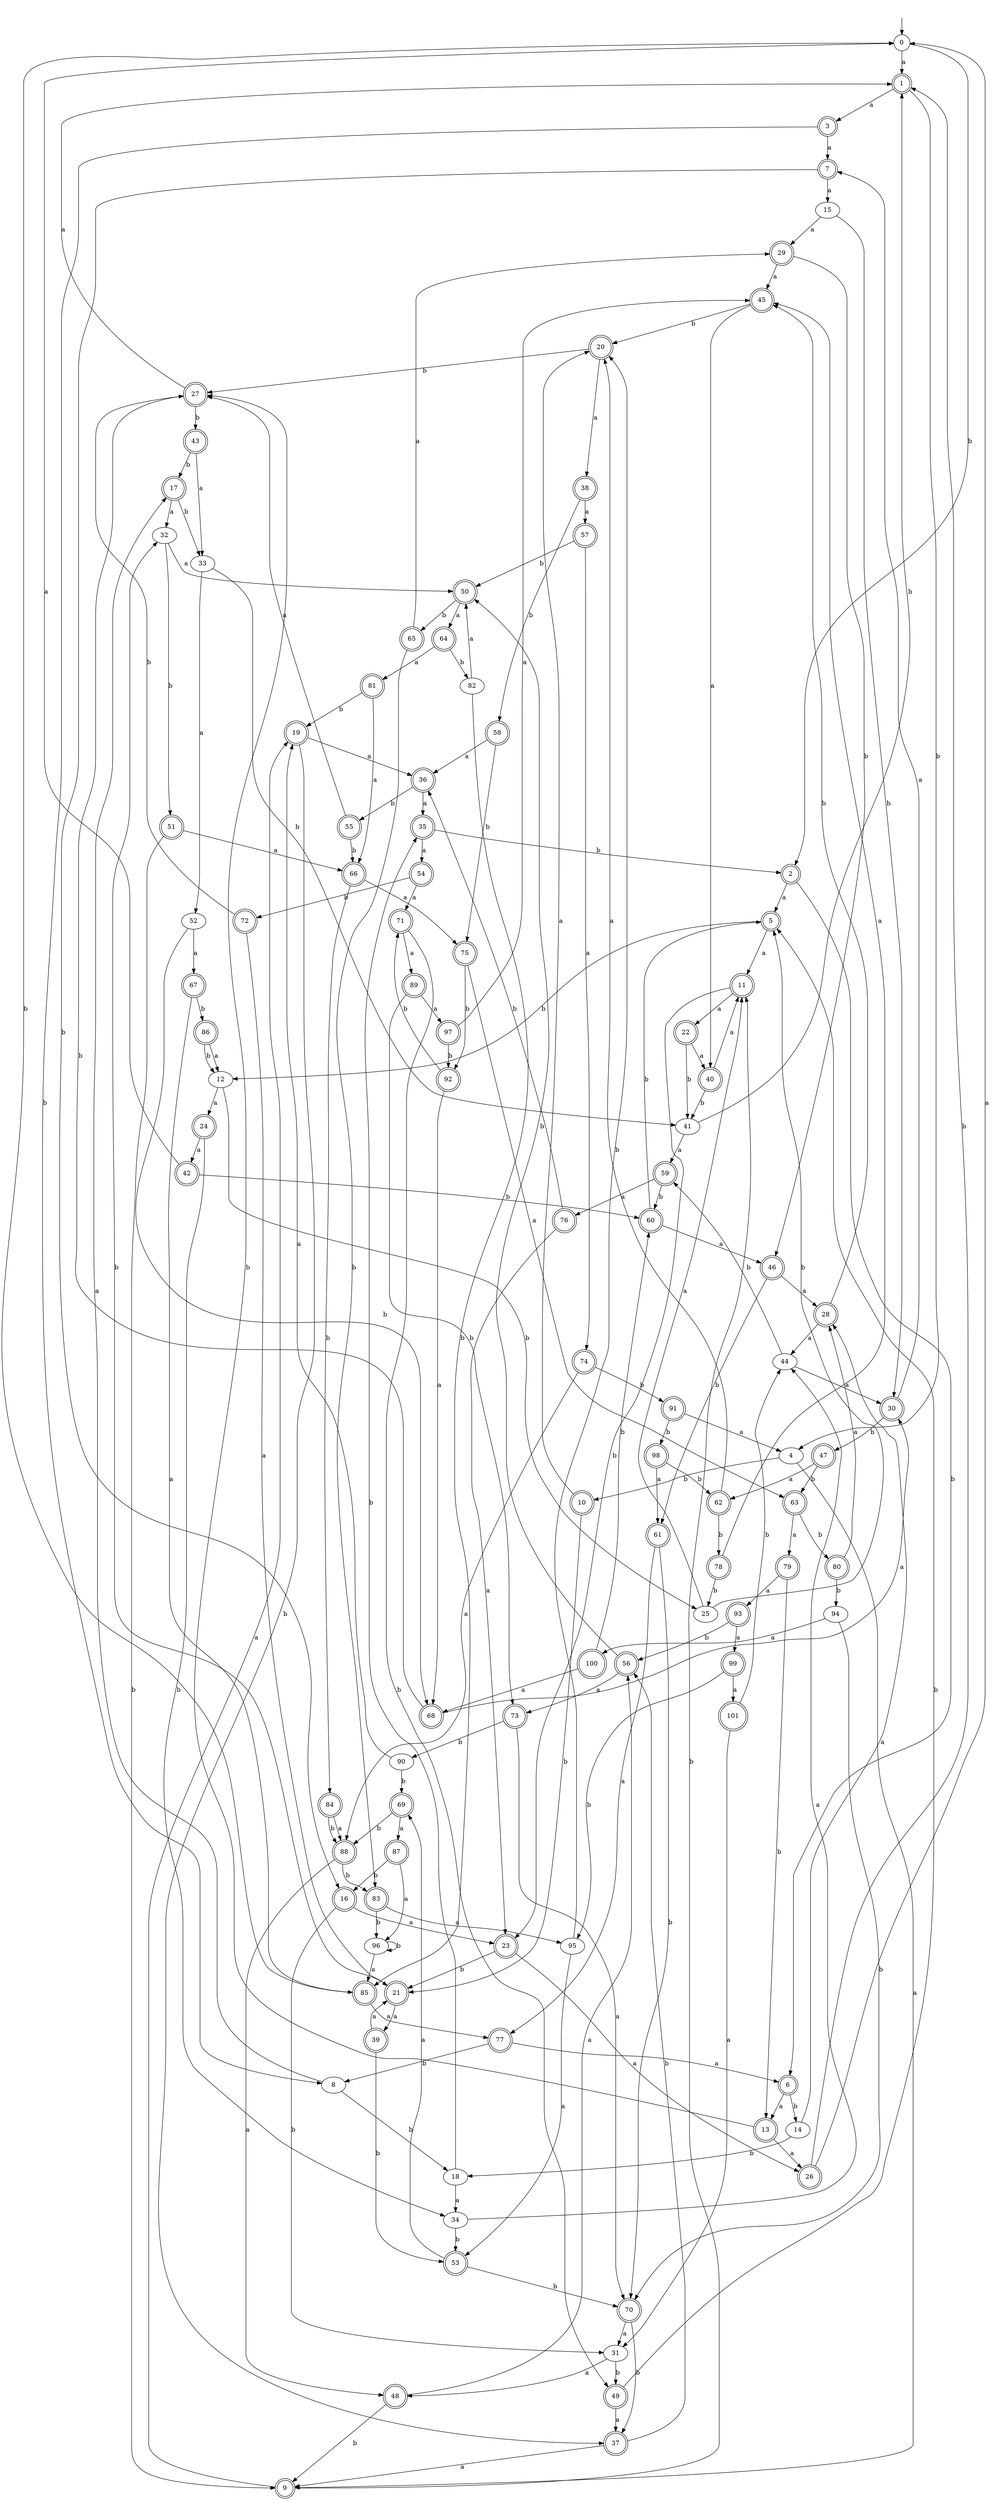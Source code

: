 digraph RandomDFA {
  __start0 [label="", shape=none];
  __start0 -> 0 [label=""];
  0 [shape=circle]
  0 -> 1 [label="a"]
  0 -> 2 [label="b"]
  1 [shape=doublecircle]
  1 -> 3 [label="a"]
  1 -> 4 [label="b"]
  2 [shape=doublecircle]
  2 -> 5 [label="a"]
  2 -> 6 [label="b"]
  3 [shape=doublecircle]
  3 -> 7 [label="a"]
  3 -> 8 [label="b"]
  4
  4 -> 9 [label="a"]
  4 -> 10 [label="b"]
  5 [shape=doublecircle]
  5 -> 11 [label="a"]
  5 -> 12 [label="b"]
  6 [shape=doublecircle]
  6 -> 13 [label="a"]
  6 -> 14 [label="b"]
  7 [shape=doublecircle]
  7 -> 15 [label="a"]
  7 -> 16 [label="b"]
  8
  8 -> 17 [label="a"]
  8 -> 18 [label="b"]
  9 [shape=doublecircle]
  9 -> 19 [label="a"]
  9 -> 11 [label="b"]
  10 [shape=doublecircle]
  10 -> 20 [label="a"]
  10 -> 21 [label="b"]
  11 [shape=doublecircle]
  11 -> 22 [label="a"]
  11 -> 23 [label="b"]
  12
  12 -> 24 [label="a"]
  12 -> 25 [label="b"]
  13 [shape=doublecircle]
  13 -> 26 [label="a"]
  13 -> 27 [label="b"]
  14
  14 -> 28 [label="a"]
  14 -> 18 [label="b"]
  15
  15 -> 29 [label="a"]
  15 -> 30 [label="b"]
  16 [shape=doublecircle]
  16 -> 23 [label="a"]
  16 -> 31 [label="b"]
  17 [shape=doublecircle]
  17 -> 32 [label="a"]
  17 -> 33 [label="b"]
  18
  18 -> 34 [label="a"]
  18 -> 35 [label="b"]
  19 [shape=doublecircle]
  19 -> 36 [label="a"]
  19 -> 37 [label="b"]
  20 [shape=doublecircle]
  20 -> 38 [label="a"]
  20 -> 27 [label="b"]
  21 [shape=doublecircle]
  21 -> 39 [label="a"]
  21 -> 32 [label="b"]
  22 [shape=doublecircle]
  22 -> 40 [label="a"]
  22 -> 41 [label="b"]
  23 [shape=doublecircle]
  23 -> 26 [label="a"]
  23 -> 21 [label="b"]
  24 [shape=doublecircle]
  24 -> 42 [label="a"]
  24 -> 34 [label="b"]
  25
  25 -> 11 [label="a"]
  25 -> 5 [label="b"]
  26 [shape=doublecircle]
  26 -> 0 [label="a"]
  26 -> 1 [label="b"]
  27 [shape=doublecircle]
  27 -> 1 [label="a"]
  27 -> 43 [label="b"]
  28 [shape=doublecircle]
  28 -> 44 [label="a"]
  28 -> 45 [label="b"]
  29 [shape=doublecircle]
  29 -> 45 [label="a"]
  29 -> 46 [label="b"]
  30 [shape=doublecircle]
  30 -> 7 [label="a"]
  30 -> 47 [label="b"]
  31
  31 -> 48 [label="a"]
  31 -> 49 [label="b"]
  32
  32 -> 50 [label="a"]
  32 -> 51 [label="b"]
  33
  33 -> 52 [label="a"]
  33 -> 41 [label="b"]
  34
  34 -> 44 [label="a"]
  34 -> 53 [label="b"]
  35 [shape=doublecircle]
  35 -> 54 [label="a"]
  35 -> 2 [label="b"]
  36 [shape=doublecircle]
  36 -> 35 [label="a"]
  36 -> 55 [label="b"]
  37 [shape=doublecircle]
  37 -> 9 [label="a"]
  37 -> 56 [label="b"]
  38 [shape=doublecircle]
  38 -> 57 [label="a"]
  38 -> 58 [label="b"]
  39 [shape=doublecircle]
  39 -> 21 [label="a"]
  39 -> 53 [label="b"]
  40 [shape=doublecircle]
  40 -> 11 [label="a"]
  40 -> 41 [label="b"]
  41
  41 -> 59 [label="a"]
  41 -> 1 [label="b"]
  42 [shape=doublecircle]
  42 -> 0 [label="a"]
  42 -> 60 [label="b"]
  43 [shape=doublecircle]
  43 -> 33 [label="a"]
  43 -> 17 [label="b"]
  44
  44 -> 30 [label="a"]
  44 -> 59 [label="b"]
  45 [shape=doublecircle]
  45 -> 40 [label="a"]
  45 -> 20 [label="b"]
  46 [shape=doublecircle]
  46 -> 28 [label="a"]
  46 -> 61 [label="b"]
  47 [shape=doublecircle]
  47 -> 62 [label="a"]
  47 -> 63 [label="b"]
  48 [shape=doublecircle]
  48 -> 56 [label="a"]
  48 -> 9 [label="b"]
  49 [shape=doublecircle]
  49 -> 37 [label="a"]
  49 -> 5 [label="b"]
  50 [shape=doublecircle]
  50 -> 64 [label="a"]
  50 -> 65 [label="b"]
  51 [shape=doublecircle]
  51 -> 66 [label="a"]
  51 -> 9 [label="b"]
  52
  52 -> 67 [label="a"]
  52 -> 68 [label="b"]
  53 [shape=doublecircle]
  53 -> 69 [label="a"]
  53 -> 70 [label="b"]
  54 [shape=doublecircle]
  54 -> 71 [label="a"]
  54 -> 72 [label="b"]
  55 [shape=doublecircle]
  55 -> 27 [label="a"]
  55 -> 66 [label="b"]
  56 [shape=doublecircle]
  56 -> 73 [label="a"]
  56 -> 50 [label="b"]
  57 [shape=doublecircle]
  57 -> 74 [label="a"]
  57 -> 50 [label="b"]
  58 [shape=doublecircle]
  58 -> 36 [label="a"]
  58 -> 75 [label="b"]
  59 [shape=doublecircle]
  59 -> 76 [label="a"]
  59 -> 60 [label="b"]
  60 [shape=doublecircle]
  60 -> 46 [label="a"]
  60 -> 5 [label="b"]
  61 [shape=doublecircle]
  61 -> 77 [label="a"]
  61 -> 70 [label="b"]
  62 [shape=doublecircle]
  62 -> 20 [label="a"]
  62 -> 78 [label="b"]
  63 [shape=doublecircle]
  63 -> 79 [label="a"]
  63 -> 80 [label="b"]
  64 [shape=doublecircle]
  64 -> 81 [label="a"]
  64 -> 82 [label="b"]
  65 [shape=doublecircle]
  65 -> 29 [label="a"]
  65 -> 83 [label="b"]
  66 [shape=doublecircle]
  66 -> 75 [label="a"]
  66 -> 84 [label="b"]
  67 [shape=doublecircle]
  67 -> 85 [label="a"]
  67 -> 86 [label="b"]
  68 [shape=doublecircle]
  68 -> 30 [label="a"]
  68 -> 27 [label="b"]
  69 [shape=doublecircle]
  69 -> 87 [label="a"]
  69 -> 88 [label="b"]
  70 [shape=doublecircle]
  70 -> 31 [label="a"]
  70 -> 37 [label="b"]
  71 [shape=doublecircle]
  71 -> 89 [label="a"]
  71 -> 49 [label="b"]
  72 [shape=doublecircle]
  72 -> 21 [label="a"]
  72 -> 27 [label="b"]
  73 [shape=doublecircle]
  73 -> 70 [label="a"]
  73 -> 90 [label="b"]
  74 [shape=doublecircle]
  74 -> 88 [label="a"]
  74 -> 91 [label="b"]
  75 [shape=doublecircle]
  75 -> 63 [label="a"]
  75 -> 92 [label="b"]
  76 [shape=doublecircle]
  76 -> 23 [label="a"]
  76 -> 36 [label="b"]
  77 [shape=doublecircle]
  77 -> 6 [label="a"]
  77 -> 8 [label="b"]
  78 [shape=doublecircle]
  78 -> 45 [label="a"]
  78 -> 25 [label="b"]
  79 [shape=doublecircle]
  79 -> 93 [label="a"]
  79 -> 13 [label="b"]
  80 [shape=doublecircle]
  80 -> 28 [label="a"]
  80 -> 94 [label="b"]
  81 [shape=doublecircle]
  81 -> 66 [label="a"]
  81 -> 19 [label="b"]
  82
  82 -> 50 [label="a"]
  82 -> 85 [label="b"]
  83 [shape=doublecircle]
  83 -> 95 [label="a"]
  83 -> 96 [label="b"]
  84 [shape=doublecircle]
  84 -> 88 [label="a"]
  84 -> 88 [label="b"]
  85 [shape=doublecircle]
  85 -> 77 [label="a"]
  85 -> 0 [label="b"]
  86 [shape=doublecircle]
  86 -> 12 [label="a"]
  86 -> 12 [label="b"]
  87 [shape=doublecircle]
  87 -> 96 [label="a"]
  87 -> 16 [label="b"]
  88 [shape=doublecircle]
  88 -> 48 [label="a"]
  88 -> 83 [label="b"]
  89 [shape=doublecircle]
  89 -> 97 [label="a"]
  89 -> 73 [label="b"]
  90
  90 -> 19 [label="a"]
  90 -> 69 [label="b"]
  91 [shape=doublecircle]
  91 -> 4 [label="a"]
  91 -> 98 [label="b"]
  92 [shape=doublecircle]
  92 -> 68 [label="a"]
  92 -> 71 [label="b"]
  93 [shape=doublecircle]
  93 -> 99 [label="a"]
  93 -> 56 [label="b"]
  94
  94 -> 100 [label="a"]
  94 -> 70 [label="b"]
  95
  95 -> 53 [label="a"]
  95 -> 20 [label="b"]
  96
  96 -> 85 [label="a"]
  96 -> 96 [label="b"]
  97 [shape=doublecircle]
  97 -> 45 [label="a"]
  97 -> 92 [label="b"]
  98 [shape=doublecircle]
  98 -> 61 [label="a"]
  98 -> 62 [label="b"]
  99 [shape=doublecircle]
  99 -> 101 [label="a"]
  99 -> 95 [label="b"]
  100 [shape=doublecircle]
  100 -> 68 [label="a"]
  100 -> 60 [label="b"]
  101 [shape=doublecircle]
  101 -> 31 [label="a"]
  101 -> 44 [label="b"]
}
